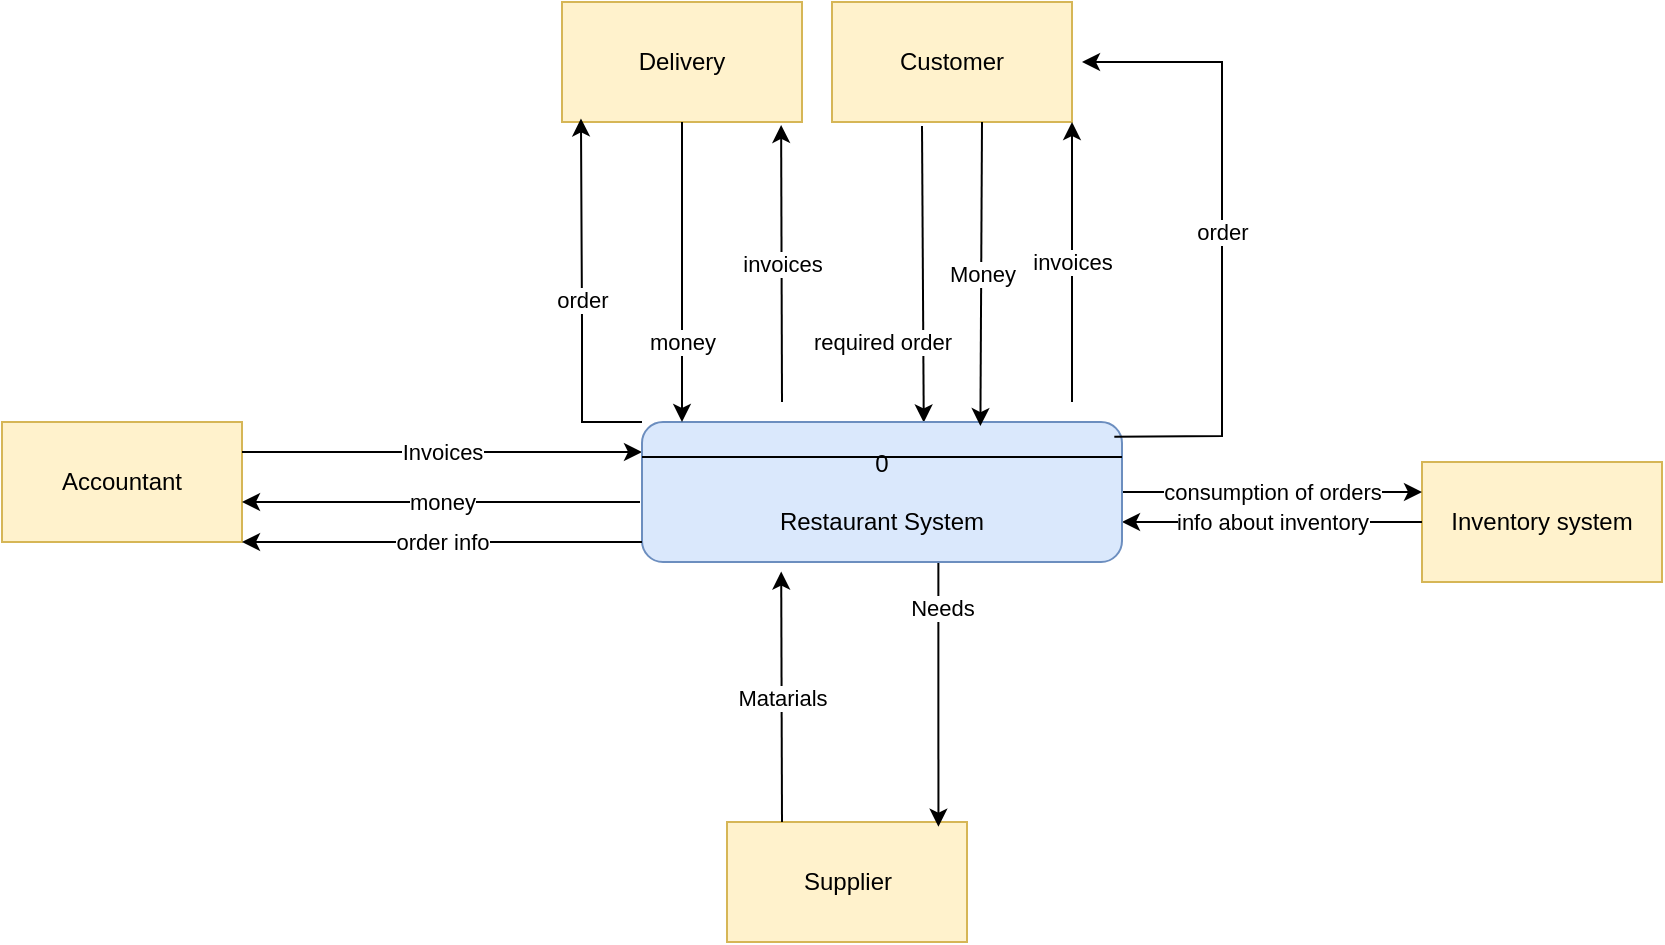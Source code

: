 <mxfile version="24.7.17">
  <diagram name="Page-1" id="RF8mcnZq7JSvOOZZPd_F">
    <mxGraphModel dx="836" dy="546" grid="1" gridSize="10" guides="1" tooltips="1" connect="1" arrows="1" fold="1" page="1" pageScale="1" pageWidth="850" pageHeight="1100" math="0" shadow="0">
      <root>
        <mxCell id="0" />
        <mxCell id="1" parent="0" />
        <mxCell id="FUfTJd3P4cUJcIZCIqc--5" style="edgeStyle=orthogonalEdgeStyle;rounded=0;orthogonalLoop=1;jettySize=auto;html=1;exitX=0.5;exitY=1;exitDx=0;exitDy=0;" parent="1" edge="1">
          <mxGeometry relative="1" as="geometry">
            <mxPoint x="432.5" y="280" as="sourcePoint" />
            <mxPoint x="432.5" y="280" as="targetPoint" />
          </mxGeometry>
        </mxCell>
        <mxCell id="FUfTJd3P4cUJcIZCIqc--6" value="Customer" style="rounded=0;whiteSpace=wrap;html=1;fillColor=#fff2cc;strokeColor=#d6b656;" parent="1" vertex="1">
          <mxGeometry x="425" y="20" width="120" height="60" as="geometry" />
        </mxCell>
        <mxCell id="FUfTJd3P4cUJcIZCIqc--7" value="Supplier" style="rounded=0;whiteSpace=wrap;html=1;fillColor=#fff2cc;strokeColor=#d6b656;" parent="1" vertex="1">
          <mxGeometry x="372.5" y="430" width="120" height="60" as="geometry" />
        </mxCell>
        <mxCell id="FUfTJd3P4cUJcIZCIqc--8" value="Accountant" style="rounded=0;whiteSpace=wrap;html=1;fillColor=#fff2cc;strokeColor=#d6b656;" parent="1" vertex="1">
          <mxGeometry x="10" y="230" width="120" height="60" as="geometry" />
        </mxCell>
        <mxCell id="FUfTJd3P4cUJcIZCIqc--16" value="money" style="endArrow=classic;html=1;rounded=0;" parent="1" edge="1">
          <mxGeometry width="50" height="50" relative="1" as="geometry">
            <mxPoint x="329" y="270" as="sourcePoint" />
            <mxPoint x="130" y="270" as="targetPoint" />
          </mxGeometry>
        </mxCell>
        <mxCell id="FUfTJd3P4cUJcIZCIqc--17" value="Invoices" style="endArrow=classic;html=1;rounded=0;exitX=1;exitY=0.25;exitDx=0;exitDy=0;" parent="1" source="FUfTJd3P4cUJcIZCIqc--8" edge="1">
          <mxGeometry width="50" height="50" relative="1" as="geometry">
            <mxPoint x="380" y="290" as="sourcePoint" />
            <mxPoint x="330" y="245" as="targetPoint" />
          </mxGeometry>
        </mxCell>
        <mxCell id="FUfTJd3P4cUJcIZCIqc--18" value="Matarials" style="endArrow=classic;html=1;rounded=0;entryX=0.29;entryY=1.068;entryDx=0;entryDy=0;entryPerimeter=0;" parent="1" target="ASEklK30wq6Zqtn93BcF-4" edge="1">
          <mxGeometry width="50" height="50" relative="1" as="geometry">
            <mxPoint x="400" y="430" as="sourcePoint" />
            <mxPoint x="397" y="310" as="targetPoint" />
          </mxGeometry>
        </mxCell>
        <mxCell id="FUfTJd3P4cUJcIZCIqc--19" value="Needs" style="endArrow=classic;html=1;rounded=0;exitX=0.703;exitY=1.093;exitDx=0;exitDy=0;exitPerimeter=0;entryX=0.881;entryY=0.039;entryDx=0;entryDy=0;entryPerimeter=0;" parent="1" target="FUfTJd3P4cUJcIZCIqc--7" edge="1">
          <mxGeometry x="-0.497" y="2" width="50" height="50" relative="1" as="geometry">
            <mxPoint x="478.175" y="285.58" as="sourcePoint" />
            <mxPoint x="440" y="449" as="targetPoint" />
            <mxPoint as="offset" />
          </mxGeometry>
        </mxCell>
        <mxCell id="FUfTJd3P4cUJcIZCIqc--23" value="required order" style="endArrow=classic;html=1;rounded=0;entryX=0.587;entryY=0.003;entryDx=0;entryDy=0;entryPerimeter=0;" parent="1" target="ASEklK30wq6Zqtn93BcF-4" edge="1">
          <mxGeometry x="0.456" y="-21" width="50" height="50" relative="1" as="geometry">
            <mxPoint x="470" y="82" as="sourcePoint" />
            <mxPoint x="470" y="220" as="targetPoint" />
            <mxPoint as="offset" />
          </mxGeometry>
        </mxCell>
        <mxCell id="FUfTJd3P4cUJcIZCIqc--24" value="Inventory system" style="rounded=0;whiteSpace=wrap;html=1;fillColor=#fff2cc;strokeColor=#d6b656;" parent="1" vertex="1">
          <mxGeometry x="720" y="250" width="120" height="60" as="geometry" />
        </mxCell>
        <mxCell id="FUfTJd3P4cUJcIZCIqc--25" value="consumption of orders" style="endArrow=classic;html=1;rounded=0;entryX=0;entryY=0.25;entryDx=0;entryDy=0;exitX=1;exitY=0.5;exitDx=0;exitDy=0;" parent="1" source="ASEklK30wq6Zqtn93BcF-4" target="FUfTJd3P4cUJcIZCIqc--24" edge="1">
          <mxGeometry width="50" height="50" relative="1" as="geometry">
            <mxPoint x="550" y="235" as="sourcePoint" />
            <mxPoint x="360" y="230" as="targetPoint" />
          </mxGeometry>
        </mxCell>
        <mxCell id="ASEklK30wq6Zqtn93BcF-1" value="Delivery" style="rounded=0;whiteSpace=wrap;html=1;fillColor=#fff2cc;strokeColor=#d6b656;" parent="1" vertex="1">
          <mxGeometry x="290" y="20" width="120" height="60" as="geometry" />
        </mxCell>
        <mxCell id="ASEklK30wq6Zqtn93BcF-2" value="info about inventory" style="endArrow=classic;html=1;rounded=0;exitX=0;exitY=0.5;exitDx=0;exitDy=0;" parent="1" source="FUfTJd3P4cUJcIZCIqc--24" edge="1">
          <mxGeometry width="50" height="50" relative="1" as="geometry">
            <mxPoint x="710" y="275" as="sourcePoint" />
            <mxPoint x="570" y="280" as="targetPoint" />
          </mxGeometry>
        </mxCell>
        <mxCell id="ASEklK30wq6Zqtn93BcF-4" value="0&lt;br&gt;&lt;br&gt;Restaurant System" style="rounded=1;whiteSpace=wrap;html=1;fillColor=#dae8fc;strokeColor=#6c8ebf;" parent="1" vertex="1">
          <mxGeometry x="330" y="230" width="240" height="70" as="geometry" />
        </mxCell>
        <mxCell id="ASEklK30wq6Zqtn93BcF-5" value="" style="endArrow=none;html=1;rounded=0;exitX=0;exitY=0.25;exitDx=0;exitDy=0;entryX=1;entryY=0.25;entryDx=0;entryDy=0;" parent="1" source="ASEklK30wq6Zqtn93BcF-4" target="ASEklK30wq6Zqtn93BcF-4" edge="1">
          <mxGeometry width="50" height="50" relative="1" as="geometry">
            <mxPoint x="410" y="340" as="sourcePoint" />
            <mxPoint x="460" y="290" as="targetPoint" />
          </mxGeometry>
        </mxCell>
        <mxCell id="ASEklK30wq6Zqtn93BcF-6" value="money" style="endArrow=classic;html=1;rounded=0;exitX=0.5;exitY=1;exitDx=0;exitDy=0;" parent="1" source="ASEklK30wq6Zqtn93BcF-1" edge="1">
          <mxGeometry x="0.467" width="50" height="50" relative="1" as="geometry">
            <mxPoint x="350" y="90" as="sourcePoint" />
            <mxPoint x="350" y="230" as="targetPoint" />
            <Array as="points">
              <mxPoint x="350" y="190" />
            </Array>
            <mxPoint as="offset" />
          </mxGeometry>
        </mxCell>
        <mxCell id="ASEklK30wq6Zqtn93BcF-9" value="invoices" style="endArrow=classic;html=1;rounded=0;entryX=0.913;entryY=1.024;entryDx=0;entryDy=0;entryPerimeter=0;" parent="1" target="ASEklK30wq6Zqtn93BcF-1" edge="1">
          <mxGeometry width="50" height="50" relative="1" as="geometry">
            <mxPoint x="400" y="220" as="sourcePoint" />
            <mxPoint x="460" y="280" as="targetPoint" />
          </mxGeometry>
        </mxCell>
        <mxCell id="NKhhR7zOZKQpQ3jTejzP-1" value="order info" style="endArrow=classic;html=1;rounded=0;entryX=1;entryY=1;entryDx=0;entryDy=0;" parent="1" target="FUfTJd3P4cUJcIZCIqc--8" edge="1">
          <mxGeometry width="50" height="50" relative="1" as="geometry">
            <mxPoint x="330" y="290" as="sourcePoint" />
            <mxPoint x="470" y="200" as="targetPoint" />
          </mxGeometry>
        </mxCell>
        <mxCell id="NKhhR7zOZKQpQ3jTejzP-2" value="Money" style="endArrow=classic;html=1;rounded=0;exitX=0.625;exitY=1;exitDx=0;exitDy=0;exitPerimeter=0;entryX=0.705;entryY=0.029;entryDx=0;entryDy=0;entryPerimeter=0;" parent="1" source="FUfTJd3P4cUJcIZCIqc--6" target="ASEklK30wq6Zqtn93BcF-4" edge="1">
          <mxGeometry width="50" height="50" relative="1" as="geometry">
            <mxPoint x="420" y="250" as="sourcePoint" />
            <mxPoint x="470" y="200" as="targetPoint" />
          </mxGeometry>
        </mxCell>
        <mxCell id="k8Tvg8F_uOoIjmDX3yCL-1" value="order" style="endArrow=classic;html=1;rounded=0;entryX=0.079;entryY=0.97;entryDx=0;entryDy=0;entryPerimeter=0;exitX=0;exitY=0;exitDx=0;exitDy=0;" edge="1" parent="1" source="ASEklK30wq6Zqtn93BcF-4" target="ASEklK30wq6Zqtn93BcF-1">
          <mxGeometry width="50" height="50" relative="1" as="geometry">
            <mxPoint x="411" y="237" as="sourcePoint" />
            <mxPoint x="410" y="91" as="targetPoint" />
            <Array as="points">
              <mxPoint x="300" y="230" />
              <mxPoint x="300" y="180" />
            </Array>
          </mxGeometry>
        </mxCell>
        <mxCell id="k8Tvg8F_uOoIjmDX3yCL-3" value="order" style="endArrow=classic;html=1;rounded=0;exitX=0.984;exitY=0.106;exitDx=0;exitDy=0;exitPerimeter=0;" edge="1" parent="1" source="ASEklK30wq6Zqtn93BcF-4">
          <mxGeometry width="50" height="50" relative="1" as="geometry">
            <mxPoint x="410" y="320" as="sourcePoint" />
            <mxPoint x="550" y="50" as="targetPoint" />
            <Array as="points">
              <mxPoint x="620" y="237" />
              <mxPoint x="620" y="50" />
            </Array>
          </mxGeometry>
        </mxCell>
        <mxCell id="k8Tvg8F_uOoIjmDX3yCL-4" value="invoices" style="endArrow=classic;html=1;rounded=0;entryX=1;entryY=1;entryDx=0;entryDy=0;" edge="1" parent="1" target="FUfTJd3P4cUJcIZCIqc--6">
          <mxGeometry width="50" height="50" relative="1" as="geometry">
            <mxPoint x="545" y="220" as="sourcePoint" />
            <mxPoint x="460" y="270" as="targetPoint" />
          </mxGeometry>
        </mxCell>
      </root>
    </mxGraphModel>
  </diagram>
</mxfile>
